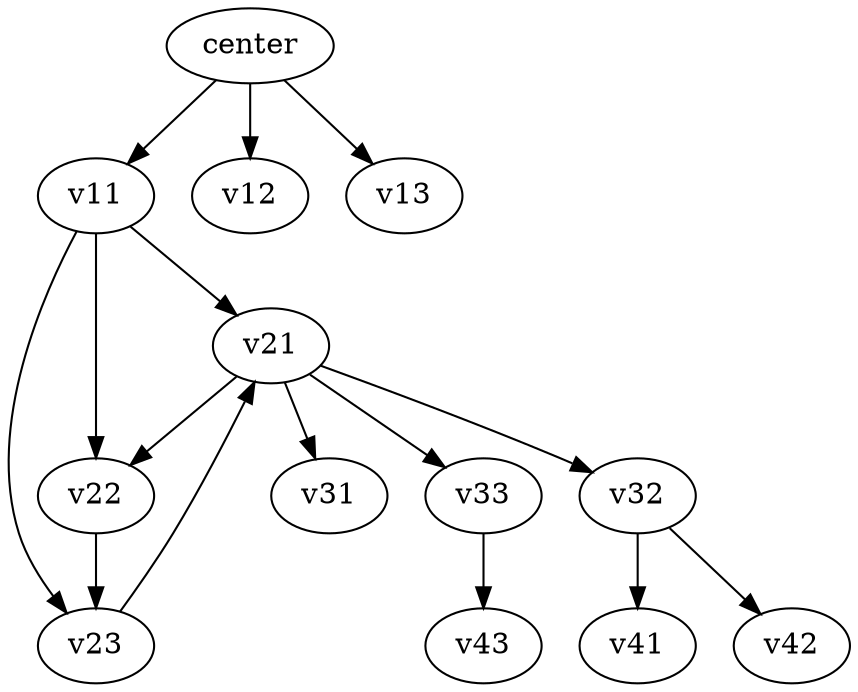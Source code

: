 digraph G
{
        center = v21;

        center -> v11;
        center -> v12;
        center -> v13;

        v11 -> v21;
        v11 -> v22;
        v11 -> v23;

        v21 -> v22;
        v22 -> v23;
        v23 -> v21;

        v21 -> v31;
        v21 -> v32;
        v21 -> v33;

        v32 -> v41;
        v32 -> v42;
        v33 -> v43;
}
